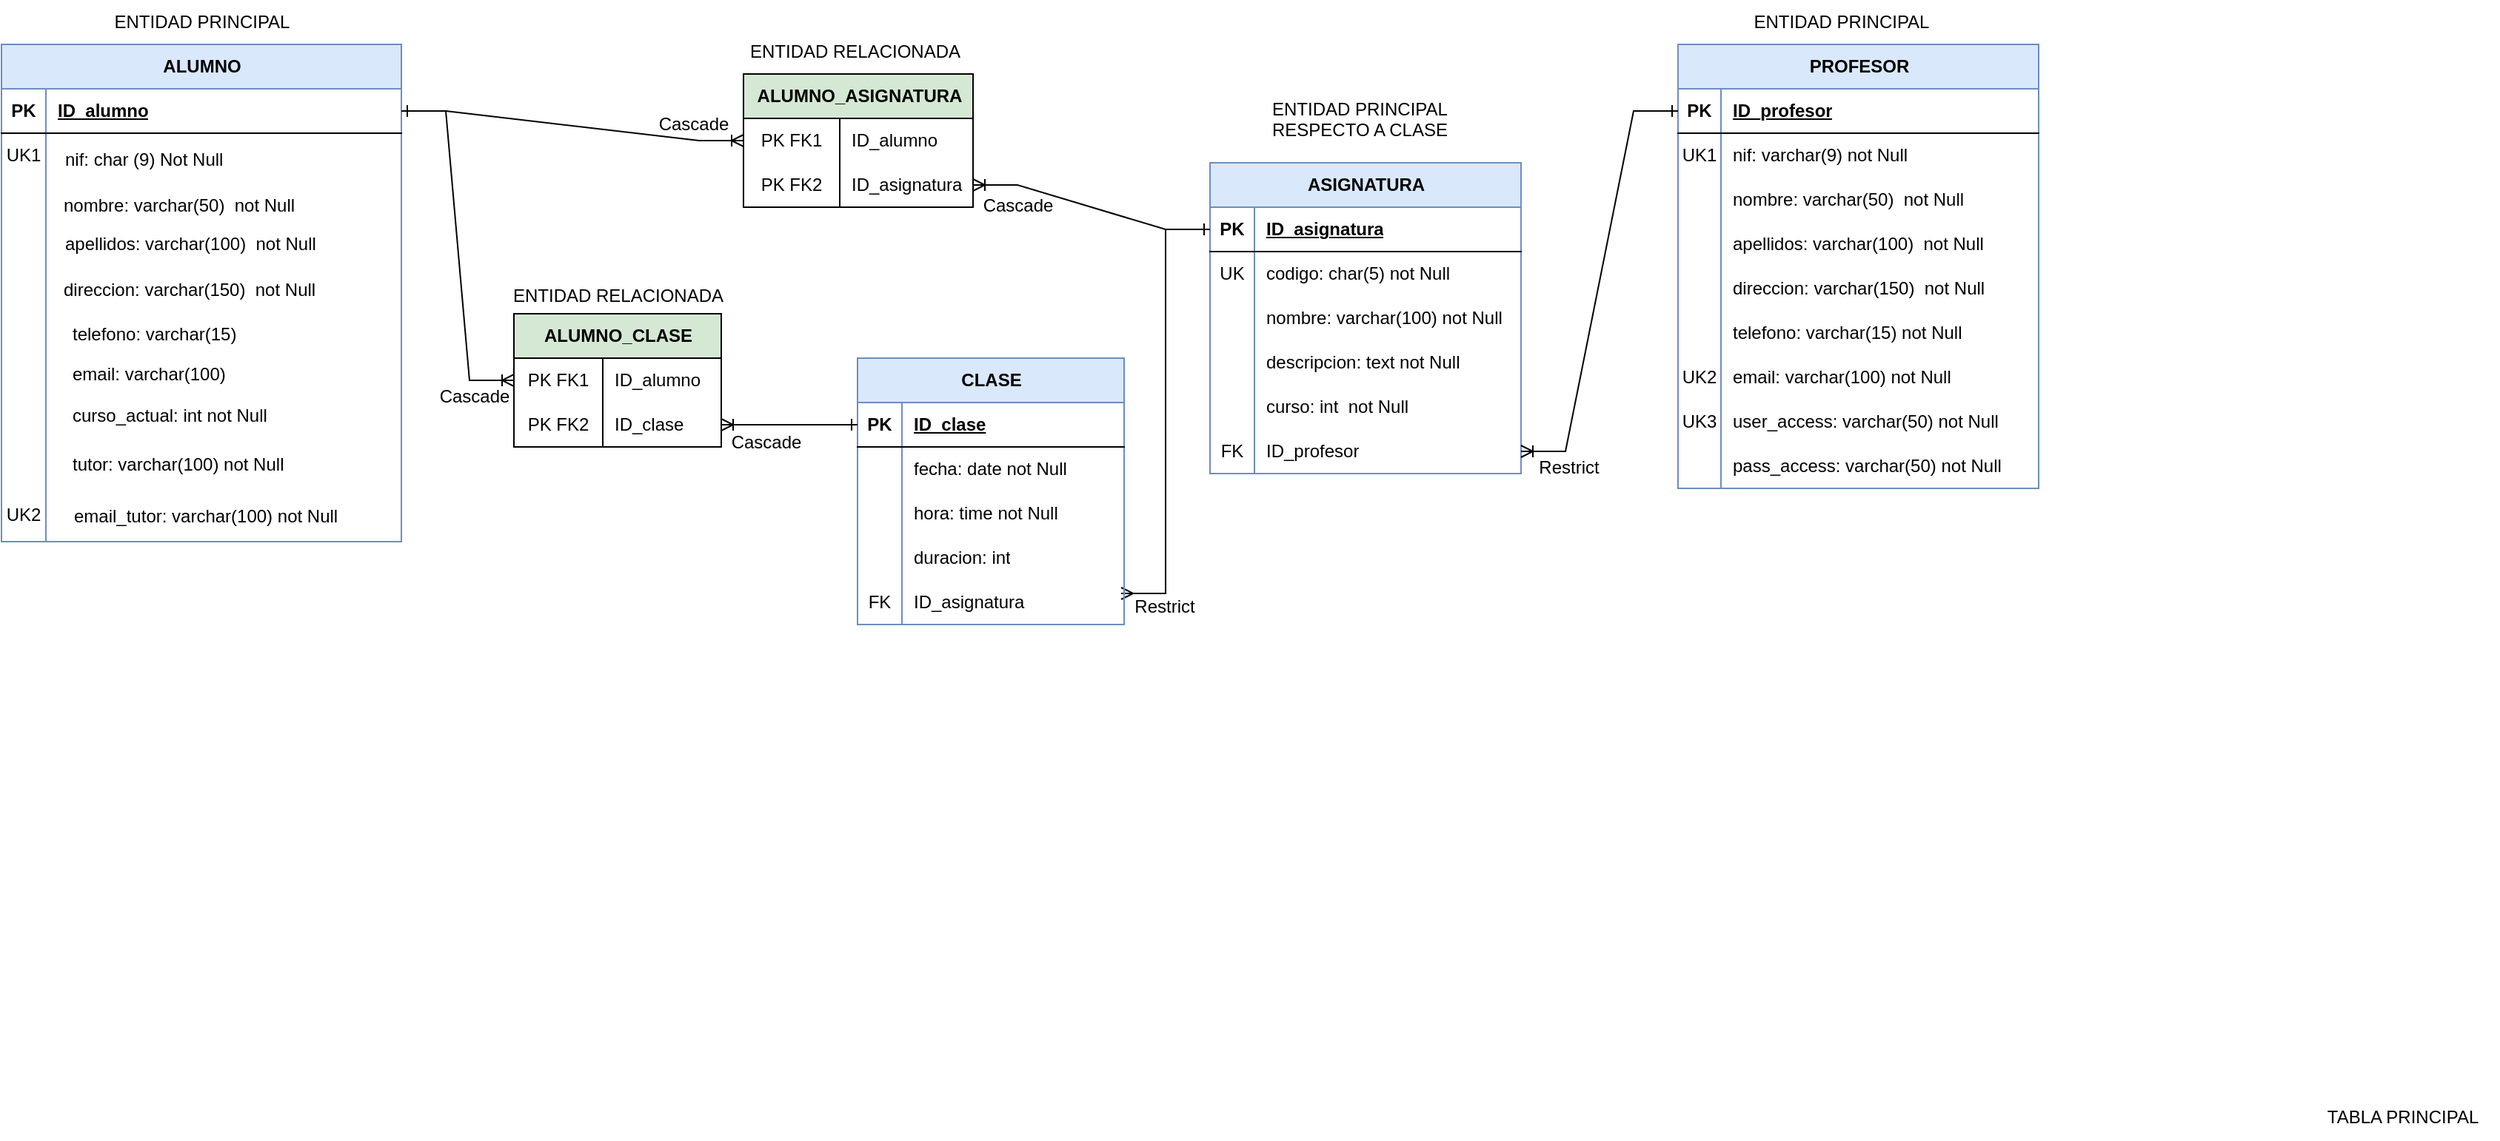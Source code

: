 <mxfile version="28.0.9">
  <diagram name="Página-1" id="FNVMGEHoFJ-ckxuBKYWv">
    <mxGraphModel dx="1516" dy="781" grid="0" gridSize="10" guides="1" tooltips="1" connect="1" arrows="1" fold="1" page="1" pageScale="1" pageWidth="3300" pageHeight="2339" math="0" shadow="0">
      <root>
        <mxCell id="0" />
        <mxCell id="1" parent="0" />
        <mxCell id="KowFx41jxCwSdWfeDFnK-1" value="PROFESOR" style="shape=table;startSize=30;container=1;collapsible=1;childLayout=tableLayout;fixedRows=1;rowLines=0;fontStyle=1;align=center;resizeLast=1;html=1;swimlaneLine=1;shadow=0;rounded=0;fillColor=#dae8fc;strokeColor=#6c8ebf;" parent="1" vertex="1">
          <mxGeometry x="1266" y="180" width="243.5" height="300" as="geometry">
            <mxRectangle x="71" y="200" width="100" height="30" as="alternateBounds" />
          </mxGeometry>
        </mxCell>
        <mxCell id="KowFx41jxCwSdWfeDFnK-2" value="" style="shape=tableRow;horizontal=0;startSize=0;swimlaneHead=0;swimlaneBody=0;fillColor=none;collapsible=0;dropTarget=0;points=[[0,0.5],[1,0.5]];portConstraint=eastwest;top=0;left=0;right=0;bottom=1;" parent="KowFx41jxCwSdWfeDFnK-1" vertex="1">
          <mxGeometry y="30" width="243.5" height="30" as="geometry" />
        </mxCell>
        <mxCell id="KowFx41jxCwSdWfeDFnK-3" value="PK" style="shape=partialRectangle;connectable=0;fillColor=none;top=0;left=0;bottom=0;right=0;fontStyle=1;overflow=hidden;whiteSpace=wrap;html=1;" parent="KowFx41jxCwSdWfeDFnK-2" vertex="1">
          <mxGeometry width="29" height="30" as="geometry">
            <mxRectangle width="29" height="30" as="alternateBounds" />
          </mxGeometry>
        </mxCell>
        <mxCell id="KowFx41jxCwSdWfeDFnK-4" value="ID_profesor" style="shape=partialRectangle;connectable=0;fillColor=none;top=0;left=0;bottom=0;right=0;align=left;spacingLeft=6;fontStyle=5;overflow=hidden;whiteSpace=wrap;html=1;" parent="KowFx41jxCwSdWfeDFnK-2" vertex="1">
          <mxGeometry x="29" width="214.5" height="30" as="geometry">
            <mxRectangle width="214.5" height="30" as="alternateBounds" />
          </mxGeometry>
        </mxCell>
        <mxCell id="KowFx41jxCwSdWfeDFnK-5" value="" style="shape=tableRow;horizontal=0;startSize=0;swimlaneHead=0;swimlaneBody=0;fillColor=none;collapsible=0;dropTarget=0;points=[[0,0.5],[1,0.5]];portConstraint=eastwest;top=0;left=0;right=0;bottom=0;" parent="KowFx41jxCwSdWfeDFnK-1" vertex="1">
          <mxGeometry y="60" width="243.5" height="30" as="geometry" />
        </mxCell>
        <mxCell id="KowFx41jxCwSdWfeDFnK-6" value="UK1" style="shape=partialRectangle;connectable=0;fillColor=none;top=0;left=0;bottom=0;right=0;editable=1;overflow=hidden;whiteSpace=wrap;html=1;" parent="KowFx41jxCwSdWfeDFnK-5" vertex="1">
          <mxGeometry width="29" height="30" as="geometry">
            <mxRectangle width="29" height="30" as="alternateBounds" />
          </mxGeometry>
        </mxCell>
        <mxCell id="KowFx41jxCwSdWfeDFnK-7" value="nif: varchar(9) not Null" style="shape=partialRectangle;connectable=0;fillColor=none;top=0;left=0;bottom=0;right=0;align=left;spacingLeft=6;overflow=hidden;whiteSpace=wrap;html=1;" parent="KowFx41jxCwSdWfeDFnK-5" vertex="1">
          <mxGeometry x="29" width="214.5" height="30" as="geometry">
            <mxRectangle width="214.5" height="30" as="alternateBounds" />
          </mxGeometry>
        </mxCell>
        <mxCell id="KowFx41jxCwSdWfeDFnK-8" value="" style="shape=tableRow;horizontal=0;startSize=0;swimlaneHead=0;swimlaneBody=0;fillColor=none;collapsible=0;dropTarget=0;points=[[0,0.5],[1,0.5]];portConstraint=eastwest;top=0;left=0;right=0;bottom=0;" parent="KowFx41jxCwSdWfeDFnK-1" vertex="1">
          <mxGeometry y="90" width="243.5" height="30" as="geometry" />
        </mxCell>
        <mxCell id="KowFx41jxCwSdWfeDFnK-9" value="" style="shape=partialRectangle;connectable=0;fillColor=none;top=0;left=0;bottom=0;right=0;editable=1;overflow=hidden;whiteSpace=wrap;html=1;" parent="KowFx41jxCwSdWfeDFnK-8" vertex="1">
          <mxGeometry width="29" height="30" as="geometry">
            <mxRectangle width="29" height="30" as="alternateBounds" />
          </mxGeometry>
        </mxCell>
        <mxCell id="KowFx41jxCwSdWfeDFnK-10" value="nombre: varchar(50)&amp;nbsp; not Null" style="shape=partialRectangle;connectable=0;fillColor=none;top=0;left=0;bottom=0;right=0;align=left;spacingLeft=6;overflow=hidden;whiteSpace=wrap;html=1;" parent="KowFx41jxCwSdWfeDFnK-8" vertex="1">
          <mxGeometry x="29" width="214.5" height="30" as="geometry">
            <mxRectangle width="214.5" height="30" as="alternateBounds" />
          </mxGeometry>
        </mxCell>
        <mxCell id="KowFx41jxCwSdWfeDFnK-11" value="" style="shape=tableRow;horizontal=0;startSize=0;swimlaneHead=0;swimlaneBody=0;fillColor=none;collapsible=0;dropTarget=0;points=[[0,0.5],[1,0.5]];portConstraint=eastwest;top=0;left=0;right=0;bottom=0;" parent="KowFx41jxCwSdWfeDFnK-1" vertex="1">
          <mxGeometry y="120" width="243.5" height="30" as="geometry" />
        </mxCell>
        <mxCell id="KowFx41jxCwSdWfeDFnK-12" value="" style="shape=partialRectangle;connectable=0;fillColor=none;top=0;left=0;bottom=0;right=0;editable=1;overflow=hidden;whiteSpace=wrap;html=1;" parent="KowFx41jxCwSdWfeDFnK-11" vertex="1">
          <mxGeometry width="29" height="30" as="geometry">
            <mxRectangle width="29" height="30" as="alternateBounds" />
          </mxGeometry>
        </mxCell>
        <mxCell id="KowFx41jxCwSdWfeDFnK-13" value="apellidos: varchar(100)&amp;nbsp; not Null" style="shape=partialRectangle;connectable=0;fillColor=none;top=0;left=0;bottom=0;right=0;align=left;spacingLeft=6;overflow=hidden;whiteSpace=wrap;html=1;" parent="KowFx41jxCwSdWfeDFnK-11" vertex="1">
          <mxGeometry x="29" width="214.5" height="30" as="geometry">
            <mxRectangle width="214.5" height="30" as="alternateBounds" />
          </mxGeometry>
        </mxCell>
        <mxCell id="KRCb28iuW6zRCXo9A6Jg-33" value="" style="shape=tableRow;horizontal=0;startSize=0;swimlaneHead=0;swimlaneBody=0;fillColor=none;collapsible=0;dropTarget=0;points=[[0,0.5],[1,0.5]];portConstraint=eastwest;top=0;left=0;right=0;bottom=0;" parent="KowFx41jxCwSdWfeDFnK-1" vertex="1">
          <mxGeometry y="150" width="243.5" height="30" as="geometry" />
        </mxCell>
        <mxCell id="KRCb28iuW6zRCXo9A6Jg-34" value="" style="shape=partialRectangle;connectable=0;fillColor=none;top=0;left=0;bottom=0;right=0;editable=1;overflow=hidden;whiteSpace=wrap;html=1;" parent="KRCb28iuW6zRCXo9A6Jg-33" vertex="1">
          <mxGeometry width="29" height="30" as="geometry">
            <mxRectangle width="29" height="30" as="alternateBounds" />
          </mxGeometry>
        </mxCell>
        <mxCell id="KRCb28iuW6zRCXo9A6Jg-35" value="&lt;span style=&quot;color: rgb(0, 0, 0); font-family: Helvetica; font-size: 12px; font-style: normal; font-variant-ligatures: normal; font-variant-caps: normal; font-weight: 400; letter-spacing: normal; orphans: 2; text-align: left; text-indent: 0px; text-transform: none; widows: 2; word-spacing: 0px; -webkit-text-stroke-width: 0px; white-space: normal; text-decoration-thickness: initial; text-decoration-style: initial; text-decoration-color: initial; float: none; display: inline !important;&quot;&gt;direccion: varchar(150)&amp;nbsp; not Null&lt;/span&gt;" style="shape=partialRectangle;connectable=0;fillColor=none;top=0;left=0;bottom=0;right=0;align=left;spacingLeft=6;overflow=hidden;whiteSpace=wrap;html=1;" parent="KRCb28iuW6zRCXo9A6Jg-33" vertex="1">
          <mxGeometry x="29" width="214.5" height="30" as="geometry">
            <mxRectangle width="214.5" height="30" as="alternateBounds" />
          </mxGeometry>
        </mxCell>
        <mxCell id="KRCb28iuW6zRCXo9A6Jg-36" value="" style="shape=tableRow;horizontal=0;startSize=0;swimlaneHead=0;swimlaneBody=0;fillColor=none;collapsible=0;dropTarget=0;points=[[0,0.5],[1,0.5]];portConstraint=eastwest;top=0;left=0;right=0;bottom=0;" parent="KowFx41jxCwSdWfeDFnK-1" vertex="1">
          <mxGeometry y="180" width="243.5" height="30" as="geometry" />
        </mxCell>
        <mxCell id="KRCb28iuW6zRCXo9A6Jg-37" value="" style="shape=partialRectangle;connectable=0;fillColor=none;top=0;left=0;bottom=0;right=0;editable=1;overflow=hidden;whiteSpace=wrap;html=1;" parent="KRCb28iuW6zRCXo9A6Jg-36" vertex="1">
          <mxGeometry width="29" height="30" as="geometry">
            <mxRectangle width="29" height="30" as="alternateBounds" />
          </mxGeometry>
        </mxCell>
        <mxCell id="KRCb28iuW6zRCXo9A6Jg-38" value="telefono: varchar(15) not Null" style="shape=partialRectangle;connectable=0;fillColor=none;top=0;left=0;bottom=0;right=0;align=left;spacingLeft=6;overflow=hidden;whiteSpace=wrap;html=1;" parent="KRCb28iuW6zRCXo9A6Jg-36" vertex="1">
          <mxGeometry x="29" width="214.5" height="30" as="geometry">
            <mxRectangle width="214.5" height="30" as="alternateBounds" />
          </mxGeometry>
        </mxCell>
        <mxCell id="KRCb28iuW6zRCXo9A6Jg-39" value="" style="shape=tableRow;horizontal=0;startSize=0;swimlaneHead=0;swimlaneBody=0;fillColor=none;collapsible=0;dropTarget=0;points=[[0,0.5],[1,0.5]];portConstraint=eastwest;top=0;left=0;right=0;bottom=0;" parent="KowFx41jxCwSdWfeDFnK-1" vertex="1">
          <mxGeometry y="210" width="243.5" height="30" as="geometry" />
        </mxCell>
        <mxCell id="KRCb28iuW6zRCXo9A6Jg-40" value="UK2" style="shape=partialRectangle;connectable=0;fillColor=none;top=0;left=0;bottom=0;right=0;editable=1;overflow=hidden;whiteSpace=wrap;html=1;" parent="KRCb28iuW6zRCXo9A6Jg-39" vertex="1">
          <mxGeometry width="29" height="30" as="geometry">
            <mxRectangle width="29" height="30" as="alternateBounds" />
          </mxGeometry>
        </mxCell>
        <mxCell id="KRCb28iuW6zRCXo9A6Jg-41" value="email: varchar(100) not Null" style="shape=partialRectangle;connectable=0;fillColor=none;top=0;left=0;bottom=0;right=0;align=left;spacingLeft=6;overflow=hidden;whiteSpace=wrap;html=1;" parent="KRCb28iuW6zRCXo9A6Jg-39" vertex="1">
          <mxGeometry x="29" width="214.5" height="30" as="geometry">
            <mxRectangle width="214.5" height="30" as="alternateBounds" />
          </mxGeometry>
        </mxCell>
        <mxCell id="KRCb28iuW6zRCXo9A6Jg-42" value="" style="shape=tableRow;horizontal=0;startSize=0;swimlaneHead=0;swimlaneBody=0;fillColor=none;collapsible=0;dropTarget=0;points=[[0,0.5],[1,0.5]];portConstraint=eastwest;top=0;left=0;right=0;bottom=0;" parent="KowFx41jxCwSdWfeDFnK-1" vertex="1">
          <mxGeometry y="240" width="243.5" height="30" as="geometry" />
        </mxCell>
        <mxCell id="KRCb28iuW6zRCXo9A6Jg-43" value="UK3" style="shape=partialRectangle;connectable=0;fillColor=none;top=0;left=0;bottom=0;right=0;editable=1;overflow=hidden;whiteSpace=wrap;html=1;" parent="KRCb28iuW6zRCXo9A6Jg-42" vertex="1">
          <mxGeometry width="29" height="30" as="geometry">
            <mxRectangle width="29" height="30" as="alternateBounds" />
          </mxGeometry>
        </mxCell>
        <mxCell id="KRCb28iuW6zRCXo9A6Jg-44" value="user_access: varchar(50) not Null" style="shape=partialRectangle;connectable=0;fillColor=none;top=0;left=0;bottom=0;right=0;align=left;spacingLeft=6;overflow=hidden;whiteSpace=wrap;html=1;" parent="KRCb28iuW6zRCXo9A6Jg-42" vertex="1">
          <mxGeometry x="29" width="214.5" height="30" as="geometry">
            <mxRectangle width="214.5" height="30" as="alternateBounds" />
          </mxGeometry>
        </mxCell>
        <mxCell id="KRCb28iuW6zRCXo9A6Jg-45" value="" style="shape=tableRow;horizontal=0;startSize=0;swimlaneHead=0;swimlaneBody=0;fillColor=none;collapsible=0;dropTarget=0;points=[[0,0.5],[1,0.5]];portConstraint=eastwest;top=0;left=0;right=0;bottom=0;" parent="KowFx41jxCwSdWfeDFnK-1" vertex="1">
          <mxGeometry y="270" width="243.5" height="30" as="geometry" />
        </mxCell>
        <mxCell id="KRCb28iuW6zRCXo9A6Jg-46" value="" style="shape=partialRectangle;connectable=0;fillColor=none;top=0;left=0;bottom=0;right=0;editable=1;overflow=hidden;whiteSpace=wrap;html=1;" parent="KRCb28iuW6zRCXo9A6Jg-45" vertex="1">
          <mxGeometry width="29" height="30" as="geometry">
            <mxRectangle width="29" height="30" as="alternateBounds" />
          </mxGeometry>
        </mxCell>
        <mxCell id="KRCb28iuW6zRCXo9A6Jg-47" value="pass_access: varchar(50) not Null" style="shape=partialRectangle;connectable=0;fillColor=none;top=0;left=0;bottom=0;right=0;align=left;spacingLeft=6;overflow=hidden;whiteSpace=wrap;html=1;" parent="KRCb28iuW6zRCXo9A6Jg-45" vertex="1">
          <mxGeometry x="29" width="214.5" height="30" as="geometry">
            <mxRectangle width="214.5" height="30" as="alternateBounds" />
          </mxGeometry>
        </mxCell>
        <mxCell id="KowFx41jxCwSdWfeDFnK-27" value="ASIGNATURA" style="shape=table;startSize=30;container=1;collapsible=1;childLayout=tableLayout;fixedRows=1;rowLines=0;fontStyle=1;align=center;resizeLast=1;html=1;fillColor=#dae8fc;strokeColor=#6c8ebf;" parent="1" vertex="1">
          <mxGeometry x="950" y="260" width="210" height="210" as="geometry" />
        </mxCell>
        <mxCell id="KowFx41jxCwSdWfeDFnK-28" value="" style="shape=tableRow;horizontal=0;startSize=0;swimlaneHead=0;swimlaneBody=0;fillColor=none;collapsible=0;dropTarget=0;points=[[0,0.5],[1,0.5]];portConstraint=eastwest;top=0;left=0;right=0;bottom=1;" parent="KowFx41jxCwSdWfeDFnK-27" vertex="1">
          <mxGeometry y="30" width="210" height="30" as="geometry" />
        </mxCell>
        <mxCell id="KowFx41jxCwSdWfeDFnK-29" value="PK" style="shape=partialRectangle;connectable=0;fillColor=none;top=0;left=0;bottom=0;right=0;fontStyle=1;overflow=hidden;whiteSpace=wrap;html=1;" parent="KowFx41jxCwSdWfeDFnK-28" vertex="1">
          <mxGeometry width="30" height="30" as="geometry">
            <mxRectangle width="30" height="30" as="alternateBounds" />
          </mxGeometry>
        </mxCell>
        <mxCell id="KowFx41jxCwSdWfeDFnK-30" value="ID_asignatura" style="shape=partialRectangle;connectable=0;fillColor=none;top=0;left=0;bottom=0;right=0;align=left;spacingLeft=6;fontStyle=5;overflow=hidden;whiteSpace=wrap;html=1;" parent="KowFx41jxCwSdWfeDFnK-28" vertex="1">
          <mxGeometry x="30" width="180" height="30" as="geometry">
            <mxRectangle width="180" height="30" as="alternateBounds" />
          </mxGeometry>
        </mxCell>
        <mxCell id="KowFx41jxCwSdWfeDFnK-31" value="" style="shape=tableRow;horizontal=0;startSize=0;swimlaneHead=0;swimlaneBody=0;fillColor=none;collapsible=0;dropTarget=0;points=[[0,0.5],[1,0.5]];portConstraint=eastwest;top=0;left=0;right=0;bottom=0;" parent="KowFx41jxCwSdWfeDFnK-27" vertex="1">
          <mxGeometry y="60" width="210" height="30" as="geometry" />
        </mxCell>
        <mxCell id="KowFx41jxCwSdWfeDFnK-32" value="&lt;font style=&quot;color: rgb(0, 0, 0); font-weight: normal;&quot;&gt;UK&lt;/font&gt;" style="shape=partialRectangle;connectable=0;fillColor=none;top=0;left=0;bottom=0;right=0;editable=1;overflow=hidden;whiteSpace=wrap;html=1;fontStyle=1;fontColor=#FF0000;" parent="KowFx41jxCwSdWfeDFnK-31" vertex="1">
          <mxGeometry width="30" height="30" as="geometry">
            <mxRectangle width="30" height="30" as="alternateBounds" />
          </mxGeometry>
        </mxCell>
        <mxCell id="KowFx41jxCwSdWfeDFnK-33" value="codigo: char(5) not Null" style="shape=partialRectangle;connectable=0;fillColor=none;top=0;left=0;bottom=0;right=0;align=left;spacingLeft=6;overflow=hidden;whiteSpace=wrap;html=1;" parent="KowFx41jxCwSdWfeDFnK-31" vertex="1">
          <mxGeometry x="30" width="180" height="30" as="geometry">
            <mxRectangle width="180" height="30" as="alternateBounds" />
          </mxGeometry>
        </mxCell>
        <mxCell id="KowFx41jxCwSdWfeDFnK-34" value="" style="shape=tableRow;horizontal=0;startSize=0;swimlaneHead=0;swimlaneBody=0;fillColor=none;collapsible=0;dropTarget=0;points=[[0,0.5],[1,0.5]];portConstraint=eastwest;top=0;left=0;right=0;bottom=0;" parent="KowFx41jxCwSdWfeDFnK-27" vertex="1">
          <mxGeometry y="90" width="210" height="30" as="geometry" />
        </mxCell>
        <mxCell id="KowFx41jxCwSdWfeDFnK-35" value="" style="shape=partialRectangle;connectable=0;fillColor=none;top=0;left=0;bottom=0;right=0;editable=1;overflow=hidden;whiteSpace=wrap;html=1;" parent="KowFx41jxCwSdWfeDFnK-34" vertex="1">
          <mxGeometry width="30" height="30" as="geometry">
            <mxRectangle width="30" height="30" as="alternateBounds" />
          </mxGeometry>
        </mxCell>
        <mxCell id="KowFx41jxCwSdWfeDFnK-36" value="nombre: varchar(100) not Null" style="shape=partialRectangle;connectable=0;fillColor=none;top=0;left=0;bottom=0;right=0;align=left;spacingLeft=6;overflow=hidden;whiteSpace=wrap;html=1;" parent="KowFx41jxCwSdWfeDFnK-34" vertex="1">
          <mxGeometry x="30" width="180" height="30" as="geometry">
            <mxRectangle width="180" height="30" as="alternateBounds" />
          </mxGeometry>
        </mxCell>
        <mxCell id="KowFx41jxCwSdWfeDFnK-37" value="" style="shape=tableRow;horizontal=0;startSize=0;swimlaneHead=0;swimlaneBody=0;fillColor=none;collapsible=0;dropTarget=0;points=[[0,0.5],[1,0.5]];portConstraint=eastwest;top=0;left=0;right=0;bottom=0;" parent="KowFx41jxCwSdWfeDFnK-27" vertex="1">
          <mxGeometry y="120" width="210" height="30" as="geometry" />
        </mxCell>
        <mxCell id="KowFx41jxCwSdWfeDFnK-38" value="" style="shape=partialRectangle;connectable=0;fillColor=none;top=0;left=0;bottom=0;right=0;editable=1;overflow=hidden;whiteSpace=wrap;html=1;" parent="KowFx41jxCwSdWfeDFnK-37" vertex="1">
          <mxGeometry width="30" height="30" as="geometry">
            <mxRectangle width="30" height="30" as="alternateBounds" />
          </mxGeometry>
        </mxCell>
        <mxCell id="KowFx41jxCwSdWfeDFnK-39" value="descripcion: text not Null" style="shape=partialRectangle;connectable=0;fillColor=none;top=0;left=0;bottom=0;right=0;align=left;spacingLeft=6;overflow=hidden;whiteSpace=wrap;html=1;" parent="KowFx41jxCwSdWfeDFnK-37" vertex="1">
          <mxGeometry x="30" width="180" height="30" as="geometry">
            <mxRectangle width="180" height="30" as="alternateBounds" />
          </mxGeometry>
        </mxCell>
        <mxCell id="KowFx41jxCwSdWfeDFnK-101" value="" style="shape=tableRow;horizontal=0;startSize=0;swimlaneHead=0;swimlaneBody=0;fillColor=none;collapsible=0;dropTarget=0;points=[[0,0.5],[1,0.5]];portConstraint=eastwest;top=0;left=0;right=0;bottom=0;" parent="KowFx41jxCwSdWfeDFnK-27" vertex="1">
          <mxGeometry y="150" width="210" height="30" as="geometry" />
        </mxCell>
        <mxCell id="KowFx41jxCwSdWfeDFnK-102" value="" style="shape=partialRectangle;connectable=0;fillColor=none;top=0;left=0;bottom=0;right=0;editable=1;overflow=hidden;whiteSpace=wrap;html=1;fontStyle=1;fontColor=#FF0000;" parent="KowFx41jxCwSdWfeDFnK-101" vertex="1">
          <mxGeometry width="30" height="30" as="geometry">
            <mxRectangle width="30" height="30" as="alternateBounds" />
          </mxGeometry>
        </mxCell>
        <mxCell id="KowFx41jxCwSdWfeDFnK-103" value="curso: int&amp;nbsp; not Null" style="shape=partialRectangle;connectable=0;fillColor=none;top=0;left=0;bottom=0;right=0;align=left;spacingLeft=6;overflow=hidden;whiteSpace=wrap;html=1;" parent="KowFx41jxCwSdWfeDFnK-101" vertex="1">
          <mxGeometry x="30" width="180" height="30" as="geometry">
            <mxRectangle width="180" height="30" as="alternateBounds" />
          </mxGeometry>
        </mxCell>
        <mxCell id="KRCb28iuW6zRCXo9A6Jg-60" value="" style="shape=tableRow;horizontal=0;startSize=0;swimlaneHead=0;swimlaneBody=0;fillColor=none;collapsible=0;dropTarget=0;points=[[0,0.5],[1,0.5]];portConstraint=eastwest;top=0;left=0;right=0;bottom=0;" parent="KowFx41jxCwSdWfeDFnK-27" vertex="1">
          <mxGeometry y="180" width="210" height="30" as="geometry" />
        </mxCell>
        <mxCell id="KRCb28iuW6zRCXo9A6Jg-61" value="FK" style="shape=partialRectangle;connectable=0;fillColor=none;top=0;left=0;bottom=0;right=0;editable=1;overflow=hidden;whiteSpace=wrap;html=1;" parent="KRCb28iuW6zRCXo9A6Jg-60" vertex="1">
          <mxGeometry width="30" height="30" as="geometry">
            <mxRectangle width="30" height="30" as="alternateBounds" />
          </mxGeometry>
        </mxCell>
        <mxCell id="KRCb28iuW6zRCXo9A6Jg-62" value="ID_profesor" style="shape=partialRectangle;connectable=0;fillColor=none;top=0;left=0;bottom=0;right=0;align=left;spacingLeft=6;overflow=hidden;whiteSpace=wrap;html=1;" parent="KRCb28iuW6zRCXo9A6Jg-60" vertex="1">
          <mxGeometry x="30" width="180" height="30" as="geometry">
            <mxRectangle width="180" height="30" as="alternateBounds" />
          </mxGeometry>
        </mxCell>
        <mxCell id="KRCb28iuW6zRCXo9A6Jg-48" value="" style="group;movable=1;resizable=1;rotatable=1;deletable=1;editable=1;locked=0;connectable=1;" parent="1" vertex="1" connectable="0">
          <mxGeometry x="220" y="180" width="270" height="660" as="geometry" />
        </mxCell>
        <mxCell id="KowFx41jxCwSdWfeDFnK-14" value="ALUMNO" style="shape=table;startSize=30;container=1;collapsible=1;childLayout=tableLayout;fixedRows=1;rowLines=0;fontStyle=1;align=center;resizeLast=1;html=1;movable=1;resizable=1;rotatable=1;deletable=1;editable=1;locked=0;connectable=1;fillColor=#dae8fc;strokeColor=#6c8ebf;" parent="KRCb28iuW6zRCXo9A6Jg-48" vertex="1">
          <mxGeometry x="-86" width="270" height="336" as="geometry" />
        </mxCell>
        <mxCell id="KowFx41jxCwSdWfeDFnK-15" value="" style="shape=tableRow;horizontal=0;startSize=0;swimlaneHead=0;swimlaneBody=0;fillColor=none;collapsible=0;dropTarget=0;points=[[0,0.5],[1,0.5]];portConstraint=eastwest;top=0;left=0;right=0;bottom=1;movable=1;resizable=1;rotatable=1;deletable=1;editable=1;locked=0;connectable=1;" parent="KowFx41jxCwSdWfeDFnK-14" vertex="1">
          <mxGeometry y="30" width="270" height="30" as="geometry" />
        </mxCell>
        <mxCell id="KowFx41jxCwSdWfeDFnK-16" value="PK" style="shape=partialRectangle;connectable=1;fillColor=none;top=0;left=0;bottom=0;right=0;fontStyle=1;overflow=hidden;whiteSpace=wrap;html=1;movable=1;resizable=1;rotatable=1;deletable=1;editable=1;locked=0;" parent="KowFx41jxCwSdWfeDFnK-15" vertex="1">
          <mxGeometry width="30" height="30" as="geometry">
            <mxRectangle width="30" height="30" as="alternateBounds" />
          </mxGeometry>
        </mxCell>
        <mxCell id="KowFx41jxCwSdWfeDFnK-17" value="ID_alumno" style="shape=partialRectangle;connectable=1;fillColor=none;top=0;left=0;bottom=0;right=0;align=left;spacingLeft=6;fontStyle=5;overflow=hidden;whiteSpace=wrap;html=1;movable=1;resizable=1;rotatable=1;deletable=1;editable=1;locked=0;" parent="KowFx41jxCwSdWfeDFnK-15" vertex="1">
          <mxGeometry x="30" width="240" height="30" as="geometry">
            <mxRectangle width="240" height="30" as="alternateBounds" />
          </mxGeometry>
        </mxCell>
        <mxCell id="KowFx41jxCwSdWfeDFnK-18" value="" style="shape=tableRow;horizontal=0;startSize=0;swimlaneHead=0;swimlaneBody=0;fillColor=none;collapsible=0;dropTarget=0;points=[[0,0.5],[1,0.5]];portConstraint=eastwest;top=0;left=0;right=0;bottom=0;movable=1;resizable=1;rotatable=1;deletable=1;editable=1;locked=0;connectable=1;" parent="KowFx41jxCwSdWfeDFnK-14" vertex="1">
          <mxGeometry y="60" width="270" height="30" as="geometry" />
        </mxCell>
        <mxCell id="KowFx41jxCwSdWfeDFnK-19" value="UK1" style="shape=partialRectangle;connectable=1;fillColor=none;top=0;left=0;bottom=0;right=0;editable=1;overflow=hidden;whiteSpace=wrap;html=1;movable=1;resizable=1;rotatable=1;deletable=1;locked=0;" parent="KowFx41jxCwSdWfeDFnK-18" vertex="1">
          <mxGeometry width="30" height="30" as="geometry">
            <mxRectangle width="30" height="30" as="alternateBounds" />
          </mxGeometry>
        </mxCell>
        <mxCell id="KowFx41jxCwSdWfeDFnK-20" value="" style="shape=partialRectangle;connectable=1;fillColor=none;top=0;left=0;bottom=0;right=0;align=left;spacingLeft=6;overflow=hidden;whiteSpace=wrap;html=1;movable=1;resizable=1;rotatable=1;deletable=1;editable=1;locked=0;" parent="KowFx41jxCwSdWfeDFnK-18" vertex="1">
          <mxGeometry x="30" width="240" height="30" as="geometry">
            <mxRectangle width="240" height="30" as="alternateBounds" />
          </mxGeometry>
        </mxCell>
        <mxCell id="KowFx41jxCwSdWfeDFnK-21" value="" style="shape=tableRow;horizontal=0;startSize=0;swimlaneHead=0;swimlaneBody=0;fillColor=none;collapsible=0;dropTarget=0;points=[[0,0.5],[1,0.5]];portConstraint=eastwest;top=0;left=0;right=0;bottom=0;movable=1;resizable=1;rotatable=1;deletable=1;editable=1;locked=0;connectable=1;" parent="KowFx41jxCwSdWfeDFnK-14" vertex="1">
          <mxGeometry y="90" width="270" height="30" as="geometry" />
        </mxCell>
        <mxCell id="KowFx41jxCwSdWfeDFnK-22" value="" style="shape=partialRectangle;connectable=1;fillColor=none;top=0;left=0;bottom=0;right=0;editable=1;overflow=hidden;whiteSpace=wrap;html=1;movable=1;resizable=1;rotatable=1;deletable=1;locked=0;" parent="KowFx41jxCwSdWfeDFnK-21" vertex="1">
          <mxGeometry width="30" height="30" as="geometry">
            <mxRectangle width="30" height="30" as="alternateBounds" />
          </mxGeometry>
        </mxCell>
        <mxCell id="KowFx41jxCwSdWfeDFnK-23" value="" style="shape=partialRectangle;connectable=1;fillColor=none;top=0;left=0;bottom=0;right=0;align=left;spacingLeft=6;overflow=hidden;whiteSpace=wrap;html=1;movable=1;resizable=1;rotatable=1;deletable=1;editable=1;locked=0;" parent="KowFx41jxCwSdWfeDFnK-21" vertex="1">
          <mxGeometry x="30" width="240" height="30" as="geometry">
            <mxRectangle width="240" height="30" as="alternateBounds" />
          </mxGeometry>
        </mxCell>
        <mxCell id="KowFx41jxCwSdWfeDFnK-24" value="" style="shape=tableRow;horizontal=0;startSize=0;swimlaneHead=0;swimlaneBody=0;fillColor=none;collapsible=0;dropTarget=0;points=[[0,0.5],[1,0.5]];portConstraint=eastwest;top=0;left=0;right=0;bottom=0;movable=1;resizable=1;rotatable=1;deletable=1;editable=1;locked=0;connectable=1;" parent="KowFx41jxCwSdWfeDFnK-14" vertex="1">
          <mxGeometry y="120" width="270" height="30" as="geometry" />
        </mxCell>
        <mxCell id="KowFx41jxCwSdWfeDFnK-25" value="" style="shape=partialRectangle;connectable=1;fillColor=none;top=0;left=0;bottom=0;right=0;editable=1;overflow=hidden;whiteSpace=wrap;html=1;movable=1;resizable=1;rotatable=1;deletable=1;locked=0;" parent="KowFx41jxCwSdWfeDFnK-24" vertex="1">
          <mxGeometry width="30" height="30" as="geometry">
            <mxRectangle width="30" height="30" as="alternateBounds" />
          </mxGeometry>
        </mxCell>
        <mxCell id="KowFx41jxCwSdWfeDFnK-26" value="" style="shape=partialRectangle;connectable=1;fillColor=none;top=0;left=0;bottom=0;right=0;align=left;spacingLeft=6;overflow=hidden;whiteSpace=wrap;html=1;movable=1;resizable=1;rotatable=1;deletable=1;editable=1;locked=0;" parent="KowFx41jxCwSdWfeDFnK-24" vertex="1">
          <mxGeometry x="30" width="240" height="30" as="geometry">
            <mxRectangle width="240" height="30" as="alternateBounds" />
          </mxGeometry>
        </mxCell>
        <mxCell id="KRCb28iuW6zRCXo9A6Jg-2" value="" style="shape=tableRow;horizontal=0;startSize=0;swimlaneHead=0;swimlaneBody=0;fillColor=none;collapsible=0;dropTarget=0;points=[[0,0.5],[1,0.5]];portConstraint=eastwest;top=0;left=0;right=0;bottom=0;movable=1;resizable=1;rotatable=1;deletable=1;editable=1;locked=0;connectable=1;" parent="KowFx41jxCwSdWfeDFnK-14" vertex="1">
          <mxGeometry y="150" width="270" height="30" as="geometry" />
        </mxCell>
        <mxCell id="KRCb28iuW6zRCXo9A6Jg-3" value="" style="shape=partialRectangle;connectable=1;fillColor=none;top=0;left=0;bottom=0;right=0;editable=1;overflow=hidden;whiteSpace=wrap;html=1;movable=1;resizable=1;rotatable=1;deletable=1;locked=0;" parent="KRCb28iuW6zRCXo9A6Jg-2" vertex="1">
          <mxGeometry width="30" height="30" as="geometry">
            <mxRectangle width="30" height="30" as="alternateBounds" />
          </mxGeometry>
        </mxCell>
        <mxCell id="KRCb28iuW6zRCXo9A6Jg-4" value="" style="shape=partialRectangle;connectable=1;fillColor=none;top=0;left=0;bottom=0;right=0;align=left;spacingLeft=6;overflow=hidden;whiteSpace=wrap;html=1;movable=1;resizable=1;rotatable=1;deletable=1;editable=1;locked=0;" parent="KRCb28iuW6zRCXo9A6Jg-2" vertex="1">
          <mxGeometry x="30" width="240" height="30" as="geometry">
            <mxRectangle width="240" height="30" as="alternateBounds" />
          </mxGeometry>
        </mxCell>
        <mxCell id="KRCb28iuW6zRCXo9A6Jg-5" value="" style="shape=tableRow;horizontal=0;startSize=0;swimlaneHead=0;swimlaneBody=0;fillColor=none;collapsible=0;dropTarget=0;points=[[0,0.5],[1,0.5]];portConstraint=eastwest;top=0;left=0;right=0;bottom=0;movable=1;resizable=1;rotatable=1;deletable=1;editable=1;locked=0;connectable=1;" parent="KowFx41jxCwSdWfeDFnK-14" vertex="1">
          <mxGeometry y="180" width="270" height="30" as="geometry" />
        </mxCell>
        <mxCell id="KRCb28iuW6zRCXo9A6Jg-6" value="" style="shape=partialRectangle;connectable=1;fillColor=none;top=0;left=0;bottom=0;right=0;editable=1;overflow=hidden;whiteSpace=wrap;html=1;movable=1;resizable=1;rotatable=1;deletable=1;locked=0;" parent="KRCb28iuW6zRCXo9A6Jg-5" vertex="1">
          <mxGeometry width="30" height="30" as="geometry">
            <mxRectangle width="30" height="30" as="alternateBounds" />
          </mxGeometry>
        </mxCell>
        <mxCell id="KRCb28iuW6zRCXo9A6Jg-7" value="" style="shape=partialRectangle;connectable=1;fillColor=none;top=0;left=0;bottom=0;right=0;align=left;spacingLeft=6;overflow=hidden;whiteSpace=wrap;html=1;movable=1;resizable=1;rotatable=1;deletable=1;editable=1;locked=0;" parent="KRCb28iuW6zRCXo9A6Jg-5" vertex="1">
          <mxGeometry x="30" width="240" height="30" as="geometry">
            <mxRectangle width="240" height="30" as="alternateBounds" />
          </mxGeometry>
        </mxCell>
        <mxCell id="KRCb28iuW6zRCXo9A6Jg-8" value="" style="shape=tableRow;horizontal=0;startSize=0;swimlaneHead=0;swimlaneBody=0;fillColor=none;collapsible=0;dropTarget=0;points=[[0,0.5],[1,0.5]];portConstraint=eastwest;top=0;left=0;right=0;bottom=0;movable=1;resizable=1;rotatable=1;deletable=1;editable=1;locked=0;connectable=1;" parent="KowFx41jxCwSdWfeDFnK-14" vertex="1">
          <mxGeometry y="210" width="270" height="30" as="geometry" />
        </mxCell>
        <mxCell id="KRCb28iuW6zRCXo9A6Jg-9" value="" style="shape=partialRectangle;connectable=1;fillColor=none;top=0;left=0;bottom=0;right=0;editable=1;overflow=hidden;whiteSpace=wrap;html=1;movable=1;resizable=1;rotatable=1;deletable=1;locked=0;" parent="KRCb28iuW6zRCXo9A6Jg-8" vertex="1">
          <mxGeometry width="30" height="30" as="geometry">
            <mxRectangle width="30" height="30" as="alternateBounds" />
          </mxGeometry>
        </mxCell>
        <mxCell id="KRCb28iuW6zRCXo9A6Jg-10" value="" style="shape=partialRectangle;connectable=1;fillColor=none;top=0;left=0;bottom=0;right=0;align=left;spacingLeft=6;overflow=hidden;whiteSpace=wrap;html=1;movable=1;resizable=1;rotatable=1;deletable=1;editable=1;locked=0;" parent="KRCb28iuW6zRCXo9A6Jg-8" vertex="1">
          <mxGeometry x="30" width="240" height="30" as="geometry">
            <mxRectangle width="240" height="30" as="alternateBounds" />
          </mxGeometry>
        </mxCell>
        <mxCell id="KRCb28iuW6zRCXo9A6Jg-11" value="" style="shape=tableRow;horizontal=0;startSize=0;swimlaneHead=0;swimlaneBody=0;fillColor=none;collapsible=0;dropTarget=0;points=[[0,0.5],[1,0.5]];portConstraint=eastwest;top=0;left=0;right=0;bottom=0;movable=1;resizable=1;rotatable=1;deletable=1;editable=1;locked=0;connectable=1;" parent="KowFx41jxCwSdWfeDFnK-14" vertex="1">
          <mxGeometry y="240" width="270" height="30" as="geometry" />
        </mxCell>
        <mxCell id="KRCb28iuW6zRCXo9A6Jg-12" value="" style="shape=partialRectangle;connectable=1;fillColor=none;top=0;left=0;bottom=0;right=0;editable=1;overflow=hidden;whiteSpace=wrap;html=1;movable=1;resizable=1;rotatable=1;deletable=1;locked=0;" parent="KRCb28iuW6zRCXo9A6Jg-11" vertex="1">
          <mxGeometry width="30" height="30" as="geometry">
            <mxRectangle width="30" height="30" as="alternateBounds" />
          </mxGeometry>
        </mxCell>
        <mxCell id="KRCb28iuW6zRCXo9A6Jg-13" value="" style="shape=partialRectangle;connectable=1;fillColor=none;top=0;left=0;bottom=0;right=0;align=left;spacingLeft=6;overflow=hidden;whiteSpace=wrap;html=1;movable=1;resizable=1;rotatable=1;deletable=1;editable=1;locked=0;" parent="KRCb28iuW6zRCXo9A6Jg-11" vertex="1">
          <mxGeometry x="30" width="240" height="30" as="geometry">
            <mxRectangle width="240" height="30" as="alternateBounds" />
          </mxGeometry>
        </mxCell>
        <mxCell id="KRCb28iuW6zRCXo9A6Jg-14" value="" style="shape=tableRow;horizontal=0;startSize=0;swimlaneHead=0;swimlaneBody=0;fillColor=none;collapsible=0;dropTarget=0;points=[[0,0.5],[1,0.5]];portConstraint=eastwest;top=0;left=0;right=0;bottom=0;movable=1;resizable=1;rotatable=1;deletable=1;editable=1;locked=0;connectable=1;" parent="KowFx41jxCwSdWfeDFnK-14" vertex="1">
          <mxGeometry y="270" width="270" height="30" as="geometry" />
        </mxCell>
        <mxCell id="KRCb28iuW6zRCXo9A6Jg-15" value="" style="shape=partialRectangle;connectable=1;fillColor=none;top=0;left=0;bottom=0;right=0;editable=1;overflow=hidden;whiteSpace=wrap;html=1;movable=1;resizable=1;rotatable=1;deletable=1;locked=0;" parent="KRCb28iuW6zRCXo9A6Jg-14" vertex="1">
          <mxGeometry width="30" height="30" as="geometry">
            <mxRectangle width="30" height="30" as="alternateBounds" />
          </mxGeometry>
        </mxCell>
        <mxCell id="KRCb28iuW6zRCXo9A6Jg-16" value="" style="shape=partialRectangle;connectable=1;fillColor=none;top=0;left=0;bottom=0;right=0;align=left;spacingLeft=6;overflow=hidden;whiteSpace=wrap;html=1;movable=1;resizable=1;rotatable=1;deletable=1;editable=1;locked=0;" parent="KRCb28iuW6zRCXo9A6Jg-14" vertex="1">
          <mxGeometry x="30" width="240" height="30" as="geometry">
            <mxRectangle width="240" height="30" as="alternateBounds" />
          </mxGeometry>
        </mxCell>
        <mxCell id="KRCb28iuW6zRCXo9A6Jg-17" value="" style="shape=tableRow;horizontal=0;startSize=0;swimlaneHead=0;swimlaneBody=0;fillColor=none;collapsible=0;dropTarget=0;points=[[0,0.5],[1,0.5]];portConstraint=eastwest;top=0;left=0;right=0;bottom=0;movable=1;resizable=1;rotatable=1;deletable=1;editable=1;locked=0;connectable=1;" parent="KowFx41jxCwSdWfeDFnK-14" vertex="1">
          <mxGeometry y="300" width="270" height="36" as="geometry" />
        </mxCell>
        <mxCell id="KRCb28iuW6zRCXo9A6Jg-18" value="UK2" style="shape=partialRectangle;connectable=1;fillColor=none;top=0;left=0;bottom=0;right=0;editable=1;overflow=hidden;whiteSpace=wrap;html=1;movable=1;resizable=1;rotatable=1;deletable=1;locked=0;" parent="KRCb28iuW6zRCXo9A6Jg-17" vertex="1">
          <mxGeometry width="30" height="36" as="geometry">
            <mxRectangle width="30" height="36" as="alternateBounds" />
          </mxGeometry>
        </mxCell>
        <mxCell id="KRCb28iuW6zRCXo9A6Jg-19" value="" style="shape=partialRectangle;connectable=1;fillColor=none;top=0;left=0;bottom=0;right=0;align=left;spacingLeft=6;overflow=hidden;whiteSpace=wrap;html=1;movable=1;resizable=1;rotatable=1;deletable=1;editable=1;locked=0;" parent="KRCb28iuW6zRCXo9A6Jg-17" vertex="1">
          <mxGeometry x="30" width="240" height="36" as="geometry">
            <mxRectangle width="240" height="36" as="alternateBounds" />
          </mxGeometry>
        </mxCell>
        <mxCell id="KowFx41jxCwSdWfeDFnK-88" value="nif: char (9) Not Null" style="shape=partialRectangle;connectable=1;fillColor=none;top=0;left=0;bottom=0;right=0;align=left;spacingLeft=6;overflow=hidden;whiteSpace=wrap;html=1;movable=1;resizable=1;rotatable=1;deletable=1;editable=1;locked=0;" parent="KRCb28iuW6zRCXo9A6Jg-48" vertex="1">
          <mxGeometry x="-51.5" y="61.154" width="214.5" height="33.077" as="geometry">
            <mxRectangle width="214.5" height="30" as="alternateBounds" />
          </mxGeometry>
        </mxCell>
        <mxCell id="KowFx41jxCwSdWfeDFnK-89" value="nombre: varchar(50)&amp;nbsp; not Null" style="shape=partialRectangle;connectable=1;fillColor=none;top=0;left=0;bottom=0;right=0;align=left;spacingLeft=6;overflow=hidden;whiteSpace=wrap;html=1;movable=1;resizable=1;rotatable=1;deletable=1;editable=1;locked=0;" parent="KRCb28iuW6zRCXo9A6Jg-48" vertex="1">
          <mxGeometry x="-52.5" y="92.231" width="215.5" height="33.077" as="geometry">
            <mxRectangle width="214.5" height="30" as="alternateBounds" />
          </mxGeometry>
        </mxCell>
        <mxCell id="KowFx41jxCwSdWfeDFnK-90" value="apellidos: varchar(100)&amp;nbsp; not Null" style="shape=partialRectangle;connectable=1;fillColor=none;top=0;left=0;bottom=0;right=0;align=left;spacingLeft=6;overflow=hidden;whiteSpace=wrap;html=1;movable=1;resizable=1;rotatable=1;deletable=1;editable=1;locked=0;" parent="KRCb28iuW6zRCXo9A6Jg-48" vertex="1">
          <mxGeometry x="-51" y="118.308" width="214.5" height="33.077" as="geometry">
            <mxRectangle width="214.5" height="30" as="alternateBounds" />
          </mxGeometry>
        </mxCell>
        <mxCell id="KowFx41jxCwSdWfeDFnK-91" value="direccion: varchar(150)&amp;nbsp; not Null" style="shape=partialRectangle;connectable=1;fillColor=none;top=0;left=0;bottom=0;right=0;align=left;spacingLeft=6;overflow=hidden;whiteSpace=wrap;html=1;movable=1;resizable=1;rotatable=1;deletable=1;editable=1;locked=0;" parent="KRCb28iuW6zRCXo9A6Jg-48" vertex="1">
          <mxGeometry x="-52" y="149.385" width="200" height="33.077" as="geometry">
            <mxRectangle width="150" height="30" as="alternateBounds" />
          </mxGeometry>
        </mxCell>
        <mxCell id="KowFx41jxCwSdWfeDFnK-92" value="tutor: varchar(100) not Null" style="shape=partialRectangle;connectable=1;fillColor=none;top=0;left=0;bottom=0;right=0;align=left;spacingLeft=6;overflow=hidden;whiteSpace=wrap;html=1;movable=1;resizable=1;rotatable=1;deletable=1;editable=1;locked=0;" parent="KRCb28iuW6zRCXo9A6Jg-48" vertex="1">
          <mxGeometry x="-46" y="267.67" width="210" height="33.08" as="geometry">
            <mxRectangle width="150" height="30" as="alternateBounds" />
          </mxGeometry>
        </mxCell>
        <mxCell id="KowFx41jxCwSdWfeDFnK-93" value="curso_actual: int not Null" style="shape=partialRectangle;connectable=1;fillColor=none;top=0;left=0;bottom=0;right=0;align=left;spacingLeft=6;overflow=hidden;whiteSpace=wrap;html=1;movable=1;resizable=1;rotatable=1;deletable=1;editable=1;locked=0;" parent="KRCb28iuW6zRCXo9A6Jg-48" vertex="1">
          <mxGeometry x="-46" y="234.59" width="209" height="33.077" as="geometry">
            <mxRectangle width="150" height="30" as="alternateBounds" />
          </mxGeometry>
        </mxCell>
        <mxCell id="KowFx41jxCwSdWfeDFnK-94" value="email: varchar(100)" style="shape=partialRectangle;connectable=1;fillColor=none;top=0;left=0;bottom=0;right=0;align=left;spacingLeft=6;overflow=hidden;whiteSpace=wrap;html=1;movable=1;resizable=1;rotatable=1;deletable=1;editable=1;locked=0;" parent="KRCb28iuW6zRCXo9A6Jg-48" vertex="1">
          <mxGeometry x="-46" y="206.513" width="180" height="33.077" as="geometry">
            <mxRectangle width="150" height="30" as="alternateBounds" />
          </mxGeometry>
        </mxCell>
        <mxCell id="KowFx41jxCwSdWfeDFnK-95" value="telefono: varchar(15)" style="shape=partialRectangle;connectable=1;fillColor=none;top=0;left=0;bottom=0;right=0;align=left;spacingLeft=6;overflow=hidden;whiteSpace=wrap;html=1;movable=1;resizable=1;rotatable=1;deletable=1;editable=1;locked=0;" parent="KRCb28iuW6zRCXo9A6Jg-48" vertex="1">
          <mxGeometry x="-46" y="185.462" width="180" height="22.051" as="geometry">
            <mxRectangle width="150" height="30" as="alternateBounds" />
          </mxGeometry>
        </mxCell>
        <mxCell id="KowFx41jxCwSdWfeDFnK-97" value="email_tutor: varchar(100) not Null" style="shape=partialRectangle;connectable=1;fillColor=none;top=0;left=0;bottom=0;right=0;align=left;spacingLeft=6;overflow=hidden;whiteSpace=wrap;html=1;movable=1;resizable=1;rotatable=1;deletable=1;editable=1;locked=0;" parent="KRCb28iuW6zRCXo9A6Jg-48" vertex="1">
          <mxGeometry x="-45" y="302.744" width="199" height="33.077" as="geometry">
            <mxRectangle width="150" height="30" as="alternateBounds" />
          </mxGeometry>
        </mxCell>
        <mxCell id="cfajH15nn2fh-oNwj3xI-21" value="Cascade" style="text;html=1;align=center;verticalAlign=middle;resizable=0;points=[];autosize=1;strokeColor=none;fillColor=none;" parent="KRCb28iuW6zRCXo9A6Jg-48" vertex="1">
          <mxGeometry x="198" y="222.59" width="70" height="30" as="geometry" />
        </mxCell>
        <mxCell id="KRCb28iuW6zRCXo9A6Jg-63" value="" style="edgeStyle=entityRelationEdgeStyle;fontSize=12;html=1;endArrow=ERoneToMany;rounded=0;exitX=1;exitY=0.5;exitDx=0;exitDy=0;entryX=0;entryY=0.5;entryDx=0;entryDy=0;startArrow=ERone;startFill=0;" parent="1" source="KowFx41jxCwSdWfeDFnK-17" target="cfajH15nn2fh-oNwj3xI-46" edge="1">
          <mxGeometry width="100" height="100" relative="1" as="geometry">
            <mxPoint x="990" y="570" as="sourcePoint" />
            <mxPoint x="1090" y="470" as="targetPoint" />
            <Array as="points">
              <mxPoint x="752" y="315" />
            </Array>
          </mxGeometry>
        </mxCell>
        <mxCell id="KRCb28iuW6zRCXo9A6Jg-64" value="" style="edgeStyle=entityRelationEdgeStyle;fontSize=12;html=1;endArrow=ERone;startArrow=ERoneToMany;rounded=0;entryX=0;entryY=0.5;entryDx=0;entryDy=0;endFill=0;startFill=0;" parent="1" source="KRCb28iuW6zRCXo9A6Jg-60" target="KowFx41jxCwSdWfeDFnK-2" edge="1">
          <mxGeometry width="100" height="100" relative="1" as="geometry">
            <mxPoint x="1190" y="660" as="sourcePoint" />
            <mxPoint x="1060" y="520" as="targetPoint" />
          </mxGeometry>
        </mxCell>
        <mxCell id="cfajH15nn2fh-oNwj3xI-3" value="ENTIDAD RELACIONADA" style="text;html=1;align=center;verticalAlign=middle;resizable=0;points=[];autosize=1;strokeColor=none;fillColor=none;" parent="1" vertex="1">
          <mxGeometry x="625" y="170" width="170" height="30" as="geometry" />
        </mxCell>
        <mxCell id="cfajH15nn2fh-oNwj3xI-6" value="TABLA PRINCIPAL" style="text;html=1;align=center;verticalAlign=middle;resizable=0;points=[];autosize=1;strokeColor=none;fillColor=none;" parent="1" vertex="1">
          <mxGeometry x="1690" y="890" width="130" height="30" as="geometry" />
        </mxCell>
        <mxCell id="cfajH15nn2fh-oNwj3xI-19" value="" style="edgeStyle=entityRelationEdgeStyle;fontSize=12;html=1;endArrow=ERmany;rounded=0;startArrow=ERone;startFill=0;exitX=0;exitY=0.5;exitDx=0;exitDy=0;endFill=0;entryX=0.989;entryY=0.3;entryDx=0;entryDy=0;entryPerimeter=0;" parent="1" source="KowFx41jxCwSdWfeDFnK-28" target="KowFx41jxCwSdWfeDFnK-98" edge="1">
          <mxGeometry width="100" height="100" relative="1" as="geometry">
            <mxPoint x="880" y="820" as="sourcePoint" />
            <mxPoint x="860" y="910" as="targetPoint" />
            <Array as="points">
              <mxPoint x="930" y="1345" />
              <mxPoint x="900" y="1135" />
              <mxPoint x="880" y="1285" />
              <mxPoint x="910" y="1285" />
            </Array>
          </mxGeometry>
        </mxCell>
        <mxCell id="cfajH15nn2fh-oNwj3xI-23" value="Restrict" style="text;html=1;align=center;verticalAlign=middle;resizable=0;points=[];autosize=1;strokeColor=none;fillColor=none;" parent="1" vertex="1">
          <mxGeometry x="1162" y="451" width="60" height="30" as="geometry" />
        </mxCell>
        <mxCell id="cfajH15nn2fh-oNwj3xI-27" value="Cascade" style="text;html=1;align=center;verticalAlign=middle;resizable=0;points=[];autosize=1;strokeColor=none;fillColor=none;" parent="1" vertex="1">
          <mxGeometry x="615" y="434" width="70" height="30" as="geometry" />
        </mxCell>
        <mxCell id="cfajH15nn2fh-oNwj3xI-28" value="Cascade" style="text;html=1;align=center;verticalAlign=middle;resizable=0;points=[];autosize=1;strokeColor=none;fillColor=none;" parent="1" vertex="1">
          <mxGeometry x="785" y="274" width="70" height="30" as="geometry" />
        </mxCell>
        <mxCell id="cfajH15nn2fh-oNwj3xI-29" value="Cascade" style="text;html=1;align=center;verticalAlign=middle;resizable=0;points=[];autosize=1;strokeColor=none;fillColor=none;" parent="1" vertex="1">
          <mxGeometry x="566" y="219" width="70" height="30" as="geometry" />
        </mxCell>
        <mxCell id="KowFx41jxCwSdWfeDFnK-72" value="CLASE" style="shape=table;startSize=30;container=1;collapsible=1;childLayout=tableLayout;fixedRows=1;rowLines=0;fontStyle=1;align=center;resizeLast=1;html=1;fillColor=#dae8fc;strokeColor=#6c8ebf;" parent="1" vertex="1">
          <mxGeometry x="712" y="392" width="180" height="180" as="geometry" />
        </mxCell>
        <mxCell id="KowFx41jxCwSdWfeDFnK-73" value="" style="shape=tableRow;horizontal=0;startSize=0;swimlaneHead=0;swimlaneBody=0;fillColor=none;collapsible=0;dropTarget=0;points=[[0,0.5],[1,0.5]];portConstraint=eastwest;top=0;left=0;right=0;bottom=1;" parent="KowFx41jxCwSdWfeDFnK-72" vertex="1">
          <mxGeometry y="30" width="180" height="30" as="geometry" />
        </mxCell>
        <mxCell id="KowFx41jxCwSdWfeDFnK-74" value="PK" style="shape=partialRectangle;connectable=0;fillColor=none;top=0;left=0;bottom=0;right=0;fontStyle=1;overflow=hidden;whiteSpace=wrap;html=1;" parent="KowFx41jxCwSdWfeDFnK-73" vertex="1">
          <mxGeometry width="30" height="30" as="geometry">
            <mxRectangle width="30" height="30" as="alternateBounds" />
          </mxGeometry>
        </mxCell>
        <mxCell id="KowFx41jxCwSdWfeDFnK-75" value="ID_clase" style="shape=partialRectangle;connectable=0;fillColor=none;top=0;left=0;bottom=0;right=0;align=left;spacingLeft=6;fontStyle=5;overflow=hidden;whiteSpace=wrap;html=1;" parent="KowFx41jxCwSdWfeDFnK-73" vertex="1">
          <mxGeometry x="30" width="150" height="30" as="geometry">
            <mxRectangle width="150" height="30" as="alternateBounds" />
          </mxGeometry>
        </mxCell>
        <mxCell id="KowFx41jxCwSdWfeDFnK-76" value="" style="shape=tableRow;horizontal=0;startSize=0;swimlaneHead=0;swimlaneBody=0;fillColor=none;collapsible=0;dropTarget=0;points=[[0,0.5],[1,0.5]];portConstraint=eastwest;top=0;left=0;right=0;bottom=0;" parent="KowFx41jxCwSdWfeDFnK-72" vertex="1">
          <mxGeometry y="60" width="180" height="30" as="geometry" />
        </mxCell>
        <mxCell id="KowFx41jxCwSdWfeDFnK-77" value="" style="shape=partialRectangle;connectable=0;fillColor=none;top=0;left=0;bottom=0;right=0;editable=1;overflow=hidden;whiteSpace=wrap;html=1;" parent="KowFx41jxCwSdWfeDFnK-76" vertex="1">
          <mxGeometry width="30" height="30" as="geometry">
            <mxRectangle width="30" height="30" as="alternateBounds" />
          </mxGeometry>
        </mxCell>
        <mxCell id="KowFx41jxCwSdWfeDFnK-78" value="fecha: date not Null" style="shape=partialRectangle;connectable=0;fillColor=none;top=0;left=0;bottom=0;right=0;align=left;spacingLeft=6;overflow=hidden;whiteSpace=wrap;html=1;" parent="KowFx41jxCwSdWfeDFnK-76" vertex="1">
          <mxGeometry x="30" width="150" height="30" as="geometry">
            <mxRectangle width="150" height="30" as="alternateBounds" />
          </mxGeometry>
        </mxCell>
        <mxCell id="KowFx41jxCwSdWfeDFnK-79" value="" style="shape=tableRow;horizontal=0;startSize=0;swimlaneHead=0;swimlaneBody=0;fillColor=none;collapsible=0;dropTarget=0;points=[[0,0.5],[1,0.5]];portConstraint=eastwest;top=0;left=0;right=0;bottom=0;" parent="KowFx41jxCwSdWfeDFnK-72" vertex="1">
          <mxGeometry y="90" width="180" height="30" as="geometry" />
        </mxCell>
        <mxCell id="KowFx41jxCwSdWfeDFnK-80" value="" style="shape=partialRectangle;connectable=0;fillColor=none;top=0;left=0;bottom=0;right=0;editable=1;overflow=hidden;whiteSpace=wrap;html=1;" parent="KowFx41jxCwSdWfeDFnK-79" vertex="1">
          <mxGeometry width="30" height="30" as="geometry">
            <mxRectangle width="30" height="30" as="alternateBounds" />
          </mxGeometry>
        </mxCell>
        <mxCell id="KowFx41jxCwSdWfeDFnK-81" value="hora: time not Null" style="shape=partialRectangle;connectable=0;fillColor=none;top=0;left=0;bottom=0;right=0;align=left;spacingLeft=6;overflow=hidden;whiteSpace=wrap;html=1;" parent="KowFx41jxCwSdWfeDFnK-79" vertex="1">
          <mxGeometry x="30" width="150" height="30" as="geometry">
            <mxRectangle width="150" height="30" as="alternateBounds" />
          </mxGeometry>
        </mxCell>
        <mxCell id="KowFx41jxCwSdWfeDFnK-82" value="" style="shape=tableRow;horizontal=0;startSize=0;swimlaneHead=0;swimlaneBody=0;fillColor=none;collapsible=0;dropTarget=0;points=[[0,0.5],[1,0.5]];portConstraint=eastwest;top=0;left=0;right=0;bottom=0;" parent="KowFx41jxCwSdWfeDFnK-72" vertex="1">
          <mxGeometry y="120" width="180" height="30" as="geometry" />
        </mxCell>
        <mxCell id="KowFx41jxCwSdWfeDFnK-83" value="" style="shape=partialRectangle;connectable=0;fillColor=none;top=0;left=0;bottom=0;right=0;editable=1;overflow=hidden;whiteSpace=wrap;html=1;" parent="KowFx41jxCwSdWfeDFnK-82" vertex="1">
          <mxGeometry width="30" height="30" as="geometry">
            <mxRectangle width="30" height="30" as="alternateBounds" />
          </mxGeometry>
        </mxCell>
        <mxCell id="KowFx41jxCwSdWfeDFnK-84" value="duracion: int" style="shape=partialRectangle;connectable=0;fillColor=none;top=0;left=0;bottom=0;right=0;align=left;spacingLeft=6;overflow=hidden;whiteSpace=wrap;html=1;" parent="KowFx41jxCwSdWfeDFnK-82" vertex="1">
          <mxGeometry x="30" width="150" height="30" as="geometry">
            <mxRectangle width="150" height="30" as="alternateBounds" />
          </mxGeometry>
        </mxCell>
        <mxCell id="KowFx41jxCwSdWfeDFnK-98" value="" style="shape=tableRow;horizontal=0;startSize=0;swimlaneHead=0;swimlaneBody=0;fillColor=none;collapsible=0;dropTarget=0;points=[[0,0.5],[1,0.5]];portConstraint=eastwest;top=0;left=0;right=0;bottom=0;" parent="KowFx41jxCwSdWfeDFnK-72" vertex="1">
          <mxGeometry y="150" width="180" height="30" as="geometry" />
        </mxCell>
        <mxCell id="KowFx41jxCwSdWfeDFnK-99" value="FK" style="shape=partialRectangle;connectable=0;fillColor=none;top=0;left=0;bottom=0;right=0;editable=1;overflow=hidden;whiteSpace=wrap;html=1;" parent="KowFx41jxCwSdWfeDFnK-98" vertex="1">
          <mxGeometry width="30" height="30" as="geometry">
            <mxRectangle width="30" height="30" as="alternateBounds" />
          </mxGeometry>
        </mxCell>
        <mxCell id="KowFx41jxCwSdWfeDFnK-100" value="ID_asignatura" style="shape=partialRectangle;connectable=0;fillColor=none;top=0;left=0;bottom=0;right=0;align=left;spacingLeft=6;overflow=hidden;whiteSpace=wrap;html=1;" parent="KowFx41jxCwSdWfeDFnK-98" vertex="1">
          <mxGeometry x="30" width="150" height="30" as="geometry">
            <mxRectangle width="150" height="30" as="alternateBounds" />
          </mxGeometry>
        </mxCell>
        <mxCell id="cfajH15nn2fh-oNwj3xI-10" value="" style="edgeStyle=entityRelationEdgeStyle;fontSize=12;html=1;endArrow=ERoneToMany;rounded=0;entryX=0;entryY=0.5;entryDx=0;entryDy=0;startArrow=ERone;startFill=0;exitX=1;exitY=0.5;exitDx=0;exitDy=0;endFill=0;" parent="1" source="KowFx41jxCwSdWfeDFnK-17" target="cfajH15nn2fh-oNwj3xI-32" edge="1">
          <mxGeometry width="100" height="100" relative="1" as="geometry">
            <mxPoint x="560" y="250" as="sourcePoint" />
            <mxPoint x="748" y="1090" as="targetPoint" />
            <Array as="points">
              <mxPoint x="600" y="770" />
              <mxPoint x="570" y="560" />
              <mxPoint x="550" y="710" />
              <mxPoint x="580" y="710" />
            </Array>
          </mxGeometry>
        </mxCell>
        <mxCell id="cfajH15nn2fh-oNwj3xI-45" value="ALUMNO_ASIGNATURA" style="shape=table;startSize=30;container=1;collapsible=1;childLayout=tableLayout;fixedRows=1;rowLines=0;fontStyle=1;align=center;resizeLast=1;html=1;fillColor=#d5e8d4;strokeColor=#000000;perimeterSpacing=1;" parent="1" vertex="1">
          <mxGeometry x="635" y="200" width="155" height="90" as="geometry" />
        </mxCell>
        <mxCell id="cfajH15nn2fh-oNwj3xI-46" value="" style="shape=tableRow;horizontal=0;startSize=0;swimlaneHead=0;swimlaneBody=0;fillColor=none;collapsible=0;dropTarget=0;points=[[0,0.5],[1,0.5]];portConstraint=eastwest;top=0;left=0;right=0;bottom=0;" parent="cfajH15nn2fh-oNwj3xI-45" vertex="1">
          <mxGeometry y="30" width="155" height="30" as="geometry" />
        </mxCell>
        <mxCell id="cfajH15nn2fh-oNwj3xI-47" value="PK FK1" style="shape=partialRectangle;connectable=0;top=0;left=0;bottom=0;right=0;editable=1;overflow=hidden;whiteSpace=wrap;html=1;opacity=0;perimeterSpacing=1;" parent="cfajH15nn2fh-oNwj3xI-46" vertex="1">
          <mxGeometry width="65" height="30" as="geometry">
            <mxRectangle width="65" height="30" as="alternateBounds" />
          </mxGeometry>
        </mxCell>
        <mxCell id="cfajH15nn2fh-oNwj3xI-48" value="ID_alumno" style="shape=partialRectangle;connectable=0;top=0;left=0;bottom=0;right=0;align=left;spacingLeft=6;overflow=hidden;whiteSpace=wrap;html=1;opacity=0;perimeterSpacing=1;" parent="cfajH15nn2fh-oNwj3xI-46" vertex="1">
          <mxGeometry x="65" width="90" height="30" as="geometry">
            <mxRectangle width="90" height="30" as="alternateBounds" />
          </mxGeometry>
        </mxCell>
        <mxCell id="cfajH15nn2fh-oNwj3xI-49" value="" style="shape=tableRow;horizontal=0;startSize=0;swimlaneHead=0;swimlaneBody=0;fillColor=none;collapsible=0;dropTarget=0;points=[[0,0.5],[1,0.5]];portConstraint=eastwest;top=0;left=0;right=0;bottom=0;" parent="cfajH15nn2fh-oNwj3xI-45" vertex="1">
          <mxGeometry y="60" width="155" height="30" as="geometry" />
        </mxCell>
        <mxCell id="cfajH15nn2fh-oNwj3xI-50" value="PK FK2" style="shape=partialRectangle;connectable=0;top=0;left=0;bottom=0;right=0;editable=1;overflow=hidden;whiteSpace=wrap;html=1;opacity=0;perimeterSpacing=1;" parent="cfajH15nn2fh-oNwj3xI-49" vertex="1">
          <mxGeometry width="65" height="30" as="geometry">
            <mxRectangle width="65" height="30" as="alternateBounds" />
          </mxGeometry>
        </mxCell>
        <mxCell id="cfajH15nn2fh-oNwj3xI-51" value="ID_asignatura" style="shape=partialRectangle;connectable=0;top=0;left=0;bottom=0;right=0;align=left;spacingLeft=6;overflow=hidden;whiteSpace=wrap;html=1;opacity=0;perimeterSpacing=1;" parent="cfajH15nn2fh-oNwj3xI-49" vertex="1">
          <mxGeometry x="65" width="90" height="30" as="geometry">
            <mxRectangle width="90" height="30" as="alternateBounds" />
          </mxGeometry>
        </mxCell>
        <mxCell id="cfajH15nn2fh-oNwj3xI-59" value="" style="edgeStyle=entityRelationEdgeStyle;fontSize=12;html=1;endArrow=ERoneToMany;rounded=0;startArrow=ERone;startFill=0;" parent="1" source="KowFx41jxCwSdWfeDFnK-28" target="cfajH15nn2fh-oNwj3xI-49" edge="1">
          <mxGeometry width="100" height="100" relative="1" as="geometry">
            <mxPoint x="890" y="220" as="sourcePoint" />
            <mxPoint x="965" y="430" as="targetPoint" />
            <Array as="points">
              <mxPoint x="1082" y="470" />
              <mxPoint x="870" y="270" />
              <mxPoint x="850" y="280" />
            </Array>
          </mxGeometry>
        </mxCell>
        <mxCell id="cfajH15nn2fh-oNwj3xI-60" value="ENTIDAD RELACIONADA" style="text;html=1;align=center;verticalAlign=middle;resizable=0;points=[];autosize=1;strokeColor=none;fillColor=none;" parent="1" vertex="1">
          <mxGeometry x="465" y="335" width="170" height="30" as="geometry" />
        </mxCell>
        <mxCell id="cfajH15nn2fh-oNwj3xI-62" value="ENTIDAD PRINCIPAL" style="text;html=1;align=center;verticalAlign=middle;resizable=0;points=[];autosize=1;strokeColor=none;fillColor=none;" parent="1" vertex="1">
          <mxGeometry x="199" y="150" width="140" height="30" as="geometry" />
        </mxCell>
        <mxCell id="cfajH15nn2fh-oNwj3xI-63" value="ENTIDAD PRINCIPAL" style="text;html=1;align=center;verticalAlign=middle;resizable=0;points=[];autosize=1;strokeColor=none;fillColor=none;" parent="1" vertex="1">
          <mxGeometry x="1306" y="150" width="140" height="30" as="geometry" />
        </mxCell>
        <mxCell id="cfajH15nn2fh-oNwj3xI-32" value="ALUMNO_CLASE" style="shape=table;startSize=30;container=1;collapsible=1;childLayout=tableLayout;fixedRows=1;rowLines=0;fontStyle=1;align=center;resizeLast=1;html=1;fillColor=#d5e8d4;strokeColor=#000000;" parent="1" vertex="1">
          <mxGeometry x="480" y="362" width="140" height="90" as="geometry" />
        </mxCell>
        <mxCell id="cfajH15nn2fh-oNwj3xI-36" value="" style="shape=tableRow;horizontal=0;startSize=0;swimlaneHead=0;swimlaneBody=0;fillColor=none;collapsible=0;dropTarget=0;points=[[0,0.5],[1,0.5]];portConstraint=eastwest;top=0;left=0;right=0;bottom=0;" parent="cfajH15nn2fh-oNwj3xI-32" vertex="1">
          <mxGeometry y="30" width="140" height="30" as="geometry" />
        </mxCell>
        <mxCell id="cfajH15nn2fh-oNwj3xI-37" value="PK FK1" style="shape=partialRectangle;connectable=0;top=0;left=0;bottom=0;right=0;editable=1;overflow=hidden;whiteSpace=wrap;html=1;strokeColor=#000000;perimeterSpacing=1;opacity=0;" parent="cfajH15nn2fh-oNwj3xI-36" vertex="1">
          <mxGeometry width="60" height="30" as="geometry">
            <mxRectangle width="60" height="30" as="alternateBounds" />
          </mxGeometry>
        </mxCell>
        <mxCell id="cfajH15nn2fh-oNwj3xI-38" value="ID_alumno" style="shape=partialRectangle;connectable=0;top=0;left=0;bottom=0;right=0;align=left;spacingLeft=6;overflow=hidden;whiteSpace=wrap;html=1;strokeColor=#000000;perimeterSpacing=1;opacity=0;" parent="cfajH15nn2fh-oNwj3xI-36" vertex="1">
          <mxGeometry x="60" width="80" height="30" as="geometry">
            <mxRectangle width="80" height="30" as="alternateBounds" />
          </mxGeometry>
        </mxCell>
        <mxCell id="cfajH15nn2fh-oNwj3xI-39" value="" style="shape=tableRow;horizontal=0;startSize=0;swimlaneHead=0;swimlaneBody=0;fillColor=none;collapsible=0;dropTarget=0;points=[[0,0.5],[1,0.5]];portConstraint=eastwest;top=0;left=0;right=0;bottom=0;" parent="cfajH15nn2fh-oNwj3xI-32" vertex="1">
          <mxGeometry y="60" width="140" height="30" as="geometry" />
        </mxCell>
        <mxCell id="cfajH15nn2fh-oNwj3xI-40" value="PK FK2" style="shape=partialRectangle;connectable=0;top=0;left=0;bottom=0;right=0;editable=1;overflow=hidden;whiteSpace=wrap;html=1;opacity=0;strokeColor=#000000;perimeterSpacing=1;" parent="cfajH15nn2fh-oNwj3xI-39" vertex="1">
          <mxGeometry width="60" height="30" as="geometry">
            <mxRectangle width="60" height="30" as="alternateBounds" />
          </mxGeometry>
        </mxCell>
        <mxCell id="cfajH15nn2fh-oNwj3xI-41" value="ID_clase" style="shape=partialRectangle;connectable=0;top=0;left=0;bottom=0;right=0;align=left;spacingLeft=6;overflow=hidden;whiteSpace=wrap;html=1;opacity=0;strokeColor=#000000;perimeterSpacing=1;" parent="cfajH15nn2fh-oNwj3xI-39" vertex="1">
          <mxGeometry x="60" width="80" height="30" as="geometry">
            <mxRectangle width="80" height="30" as="alternateBounds" />
          </mxGeometry>
        </mxCell>
        <mxCell id="cfajH15nn2fh-oNwj3xI-65" value="" style="edgeStyle=entityRelationEdgeStyle;fontSize=12;html=1;endArrow=ERoneToMany;rounded=0;startArrow=ERone;startFill=0;endFill=0;entryX=1;entryY=0.5;entryDx=0;entryDy=0;exitX=0;exitY=0.5;exitDx=0;exitDy=0;" parent="1" source="KowFx41jxCwSdWfeDFnK-73" target="cfajH15nn2fh-oNwj3xI-39" edge="1">
          <mxGeometry width="100" height="100" relative="1" as="geometry">
            <mxPoint x="711" y="448" as="sourcePoint" />
            <mxPoint x="540" y="600" as="targetPoint" />
            <Array as="points">
              <mxPoint x="569" y="986.5" />
              <mxPoint x="539" y="776.5" />
              <mxPoint x="519" y="926.5" />
              <mxPoint x="549" y="926.5" />
            </Array>
          </mxGeometry>
        </mxCell>
        <mxCell id="wTcu9gIlb_muqCuqM4M9-1" value="Restrict" style="text;html=1;align=center;verticalAlign=middle;resizable=0;points=[];autosize=1;strokeColor=none;fillColor=none;" parent="1" vertex="1">
          <mxGeometry x="889" y="545" width="60" height="30" as="geometry" />
        </mxCell>
        <mxCell id="wTcu9gIlb_muqCuqM4M9-5" value="&lt;span style=&quot;font-family: Helvetica; font-size: 12px; font-style: normal; font-variant-ligatures: normal; font-variant-caps: normal; font-weight: 400; letter-spacing: normal; orphans: 2; text-align: center; text-indent: 0px; text-transform: none; widows: 2; word-spacing: 0px; -webkit-text-stroke-width: 0px; white-space: nowrap; text-decoration-thickness: initial; text-decoration-style: initial; text-decoration-color: initial; float: none; display: inline !important;&quot;&gt;&lt;font style=&quot;&quot;&gt;ENTIDAD PRINCIPAL&amp;nbsp;&lt;/font&gt;&lt;/span&gt;&lt;div&gt;&lt;span style=&quot;font-family: Helvetica; font-size: 12px; font-style: normal; font-variant-ligatures: normal; font-variant-caps: normal; font-weight: 400; letter-spacing: normal; orphans: 2; text-align: center; text-indent: 0px; text-transform: none; widows: 2; word-spacing: 0px; -webkit-text-stroke-width: 0px; white-space: nowrap; text-decoration-thickness: initial; text-decoration-style: initial; text-decoration-color: initial; float: none; display: inline !important;&quot;&gt;&lt;font style=&quot;&quot;&gt;RESPECTO A CLASE&lt;/font&gt;&lt;/span&gt;&lt;/div&gt;" style="text;whiteSpace=wrap;html=1;fontColor=default;labelBackgroundColor=default;" parent="1" vertex="1">
          <mxGeometry x="990" y="210" width="150" height="40" as="geometry" />
        </mxCell>
      </root>
    </mxGraphModel>
  </diagram>
</mxfile>
